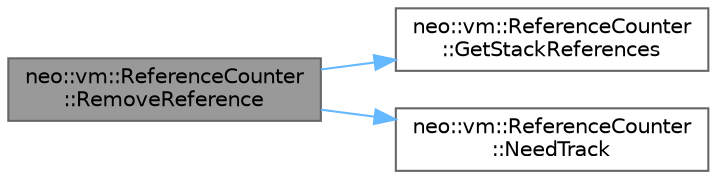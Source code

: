 digraph "neo::vm::ReferenceCounter::RemoveReference"
{
 // LATEX_PDF_SIZE
  bgcolor="transparent";
  edge [fontname=Helvetica,fontsize=10,labelfontname=Helvetica,labelfontsize=10];
  node [fontname=Helvetica,fontsize=10,shape=box,height=0.2,width=0.4];
  rankdir="LR";
  Node1 [id="Node000001",label="neo::vm::ReferenceCounter\l::RemoveReference",height=0.2,width=0.4,color="gray40", fillcolor="grey60", style="filled", fontcolor="black",tooltip="Removes a reference from a parent to a child."];
  Node1 -> Node2 [id="edge3_Node000001_Node000002",color="steelblue1",style="solid",tooltip=" "];
  Node2 [id="Node000002",label="neo::vm::ReferenceCounter\l::GetStackReferences",height=0.2,width=0.4,color="grey40", fillcolor="white", style="filled",URL="$classneo_1_1vm_1_1_reference_counter.html#abd9af47acf5a0573a92eae694e42f928",tooltip="Gets the number of stack references to an item."];
  Node1 -> Node3 [id="edge4_Node000001_Node000003",color="steelblue1",style="solid",tooltip=" "];
  Node3 [id="Node000003",label="neo::vm::ReferenceCounter\l::NeedTrack",height=0.2,width=0.4,color="grey40", fillcolor="white", style="filled",URL="$classneo_1_1vm_1_1_reference_counter.html#ad756063b6db0f17910b852b001de10c5",tooltip="Determines if an item needs to be tracked based on its type."];
}
